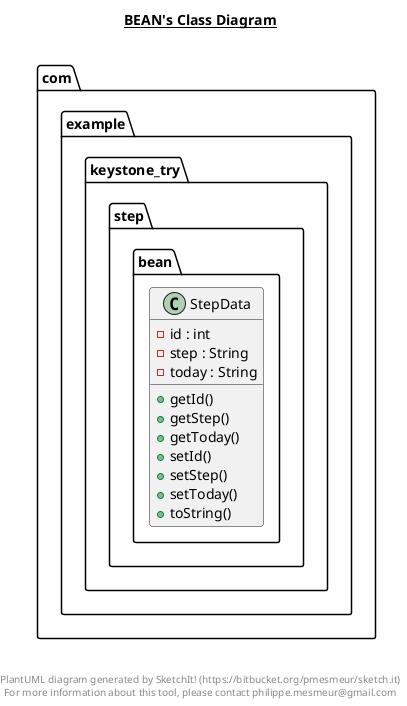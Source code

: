 @startuml

title __BEAN's Class Diagram__\n

  namespace com.example.keystone_try {
    namespace step {
      namespace bean {
        class com.example.keystone_try.step.bean.StepData {
            - id : int
            - step : String
            - today : String
            + getId()
            + getStep()
            + getToday()
            + setId()
            + setStep()
            + setToday()
            + toString()
        }
      }
    }
  }
  



right footer


PlantUML diagram generated by SketchIt! (https://bitbucket.org/pmesmeur/sketch.it)
For more information about this tool, please contact philippe.mesmeur@gmail.com
endfooter

@enduml
